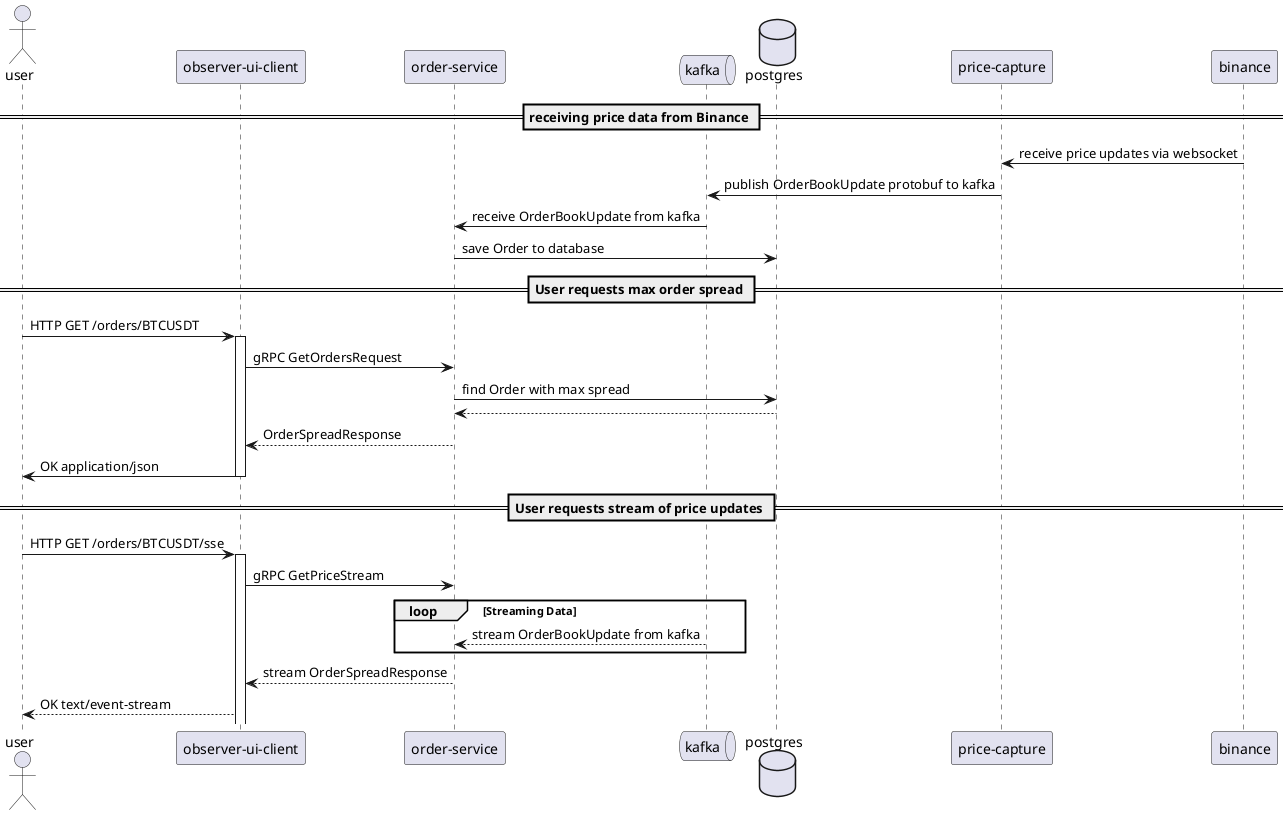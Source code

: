 @startuml
actor user
participant "observer-ui-client" as C
participant "order-service" as O
queue "kafka" as K
database "postgres" as DB
participant "price-capture" as P

== receiving price data from Binance ==
P <- binance: receive price updates via websocket
P -> K: publish OrderBookUpdate protobuf to kafka
K -> O: receive OrderBookUpdate from kafka
O -> DB: save Order to database

== User requests max order spread ==
user -> C: HTTP GET /orders/BTCUSDT
activate C
C -> O: gRPC GetOrdersRequest
O -> DB: find Order with max spread
DB --> O
O --> C: OrderSpreadResponse
C -> user: OK application/json

deactivate C

== User requests stream of price updates ==
user -> C: HTTP GET /orders/BTCUSDT/sse
activate C
C -> O: gRPC GetPriceStream
loop Streaming Data
K --> O: stream OrderBookUpdate from kafka
end
O --> C: stream OrderSpreadResponse
C --> user: OK text/event-stream

@enduml
